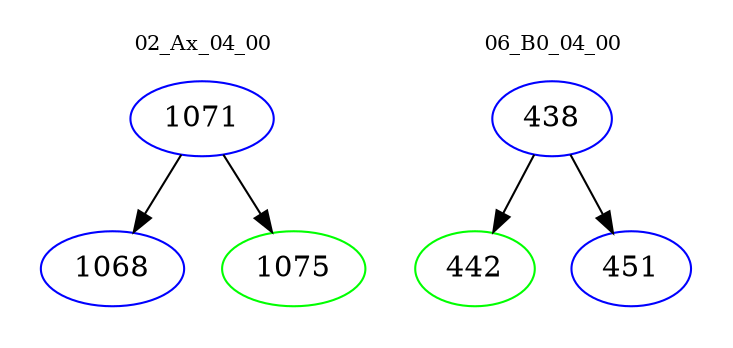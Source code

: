 digraph{
subgraph cluster_0 {
color = white
label = "02_Ax_04_00";
fontsize=10;
T0_1071 [label="1071", color="blue"]
T0_1071 -> T0_1068 [color="black"]
T0_1068 [label="1068", color="blue"]
T0_1071 -> T0_1075 [color="black"]
T0_1075 [label="1075", color="green"]
}
subgraph cluster_1 {
color = white
label = "06_B0_04_00";
fontsize=10;
T1_438 [label="438", color="blue"]
T1_438 -> T1_442 [color="black"]
T1_442 [label="442", color="green"]
T1_438 -> T1_451 [color="black"]
T1_451 [label="451", color="blue"]
}
}

